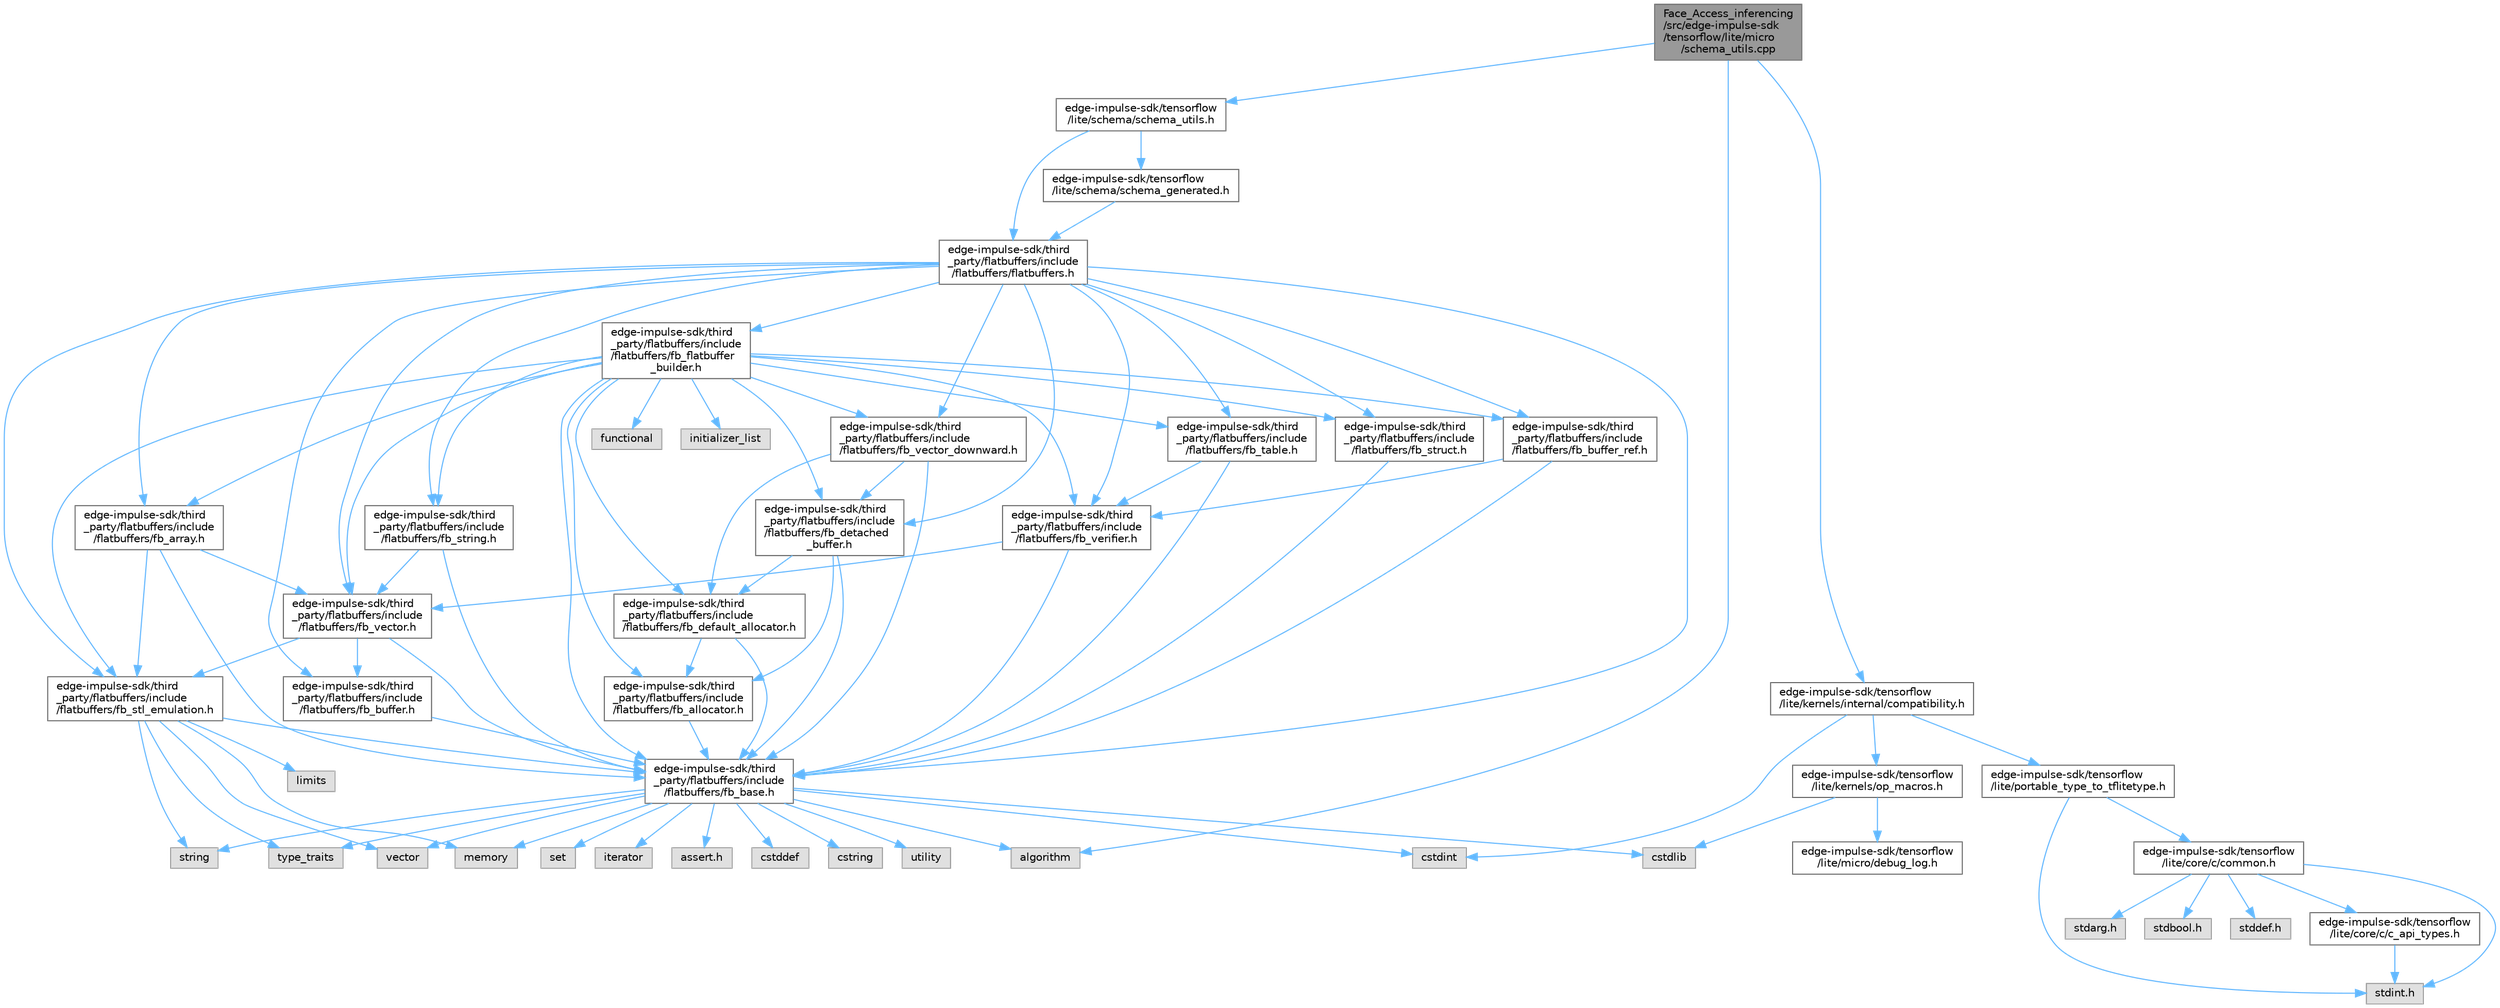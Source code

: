 digraph "Face_Access_inferencing/src/edge-impulse-sdk/tensorflow/lite/micro/schema_utils.cpp"
{
 // LATEX_PDF_SIZE
  bgcolor="transparent";
  edge [fontname=Helvetica,fontsize=10,labelfontname=Helvetica,labelfontsize=10];
  node [fontname=Helvetica,fontsize=10,shape=box,height=0.2,width=0.4];
  Node1 [id="Node000001",label="Face_Access_inferencing\l/src/edge-impulse-sdk\l/tensorflow/lite/micro\l/schema_utils.cpp",height=0.2,width=0.4,color="gray40", fillcolor="grey60", style="filled", fontcolor="black",tooltip=" "];
  Node1 -> Node2 [id="edge92_Node000001_Node000002",color="steelblue1",style="solid",tooltip=" "];
  Node2 [id="Node000002",label="edge-impulse-sdk/tensorflow\l/lite/schema/schema_utils.h",height=0.2,width=0.4,color="grey40", fillcolor="white", style="filled",URL="$_face___access__inferencing_2src_2edge-impulse-sdk_2tensorflow_2lite_2schema_2schema__utils_8h.html",tooltip=" "];
  Node2 -> Node3 [id="edge93_Node000002_Node000003",color="steelblue1",style="solid",tooltip=" "];
  Node3 [id="Node000003",label="edge-impulse-sdk/third\l_party/flatbuffers/include\l/flatbuffers/flatbuffers.h",height=0.2,width=0.4,color="grey40", fillcolor="white", style="filled",URL="$_face___access__inferencing_2src_2edge-impulse-sdk_2third__party_2flatbuffers_2include_2flatbuffers_2flatbuffers_8h.html",tooltip=" "];
  Node3 -> Node4 [id="edge94_Node000003_Node000004",color="steelblue1",style="solid",tooltip=" "];
  Node4 [id="Node000004",label="edge-impulse-sdk/third\l_party/flatbuffers/include\l/flatbuffers/fb_array.h",height=0.2,width=0.4,color="grey40", fillcolor="white", style="filled",URL="$fb__array_8h.html",tooltip=" "];
  Node4 -> Node5 [id="edge95_Node000004_Node000005",color="steelblue1",style="solid",tooltip=" "];
  Node5 [id="Node000005",label="edge-impulse-sdk/third\l_party/flatbuffers/include\l/flatbuffers/fb_base.h",height=0.2,width=0.4,color="grey40", fillcolor="white", style="filled",URL="$fb__base_8h.html",tooltip=" "];
  Node5 -> Node6 [id="edge96_Node000005_Node000006",color="steelblue1",style="solid",tooltip=" "];
  Node6 [id="Node000006",label="assert.h",height=0.2,width=0.4,color="grey60", fillcolor="#E0E0E0", style="filled",tooltip=" "];
  Node5 -> Node7 [id="edge97_Node000005_Node000007",color="steelblue1",style="solid",tooltip=" "];
  Node7 [id="Node000007",label="cstdint",height=0.2,width=0.4,color="grey60", fillcolor="#E0E0E0", style="filled",tooltip=" "];
  Node5 -> Node8 [id="edge98_Node000005_Node000008",color="steelblue1",style="solid",tooltip=" "];
  Node8 [id="Node000008",label="cstddef",height=0.2,width=0.4,color="grey60", fillcolor="#E0E0E0", style="filled",tooltip=" "];
  Node5 -> Node9 [id="edge99_Node000005_Node000009",color="steelblue1",style="solid",tooltip=" "];
  Node9 [id="Node000009",label="cstdlib",height=0.2,width=0.4,color="grey60", fillcolor="#E0E0E0", style="filled",tooltip=" "];
  Node5 -> Node10 [id="edge100_Node000005_Node000010",color="steelblue1",style="solid",tooltip=" "];
  Node10 [id="Node000010",label="cstring",height=0.2,width=0.4,color="grey60", fillcolor="#E0E0E0", style="filled",tooltip=" "];
  Node5 -> Node11 [id="edge101_Node000005_Node000011",color="steelblue1",style="solid",tooltip=" "];
  Node11 [id="Node000011",label="utility",height=0.2,width=0.4,color="grey60", fillcolor="#E0E0E0", style="filled",tooltip=" "];
  Node5 -> Node12 [id="edge102_Node000005_Node000012",color="steelblue1",style="solid",tooltip=" "];
  Node12 [id="Node000012",label="string",height=0.2,width=0.4,color="grey60", fillcolor="#E0E0E0", style="filled",tooltip=" "];
  Node5 -> Node13 [id="edge103_Node000005_Node000013",color="steelblue1",style="solid",tooltip=" "];
  Node13 [id="Node000013",label="type_traits",height=0.2,width=0.4,color="grey60", fillcolor="#E0E0E0", style="filled",tooltip=" "];
  Node5 -> Node14 [id="edge104_Node000005_Node000014",color="steelblue1",style="solid",tooltip=" "];
  Node14 [id="Node000014",label="vector",height=0.2,width=0.4,color="grey60", fillcolor="#E0E0E0", style="filled",tooltip=" "];
  Node5 -> Node15 [id="edge105_Node000005_Node000015",color="steelblue1",style="solid",tooltip=" "];
  Node15 [id="Node000015",label="set",height=0.2,width=0.4,color="grey60", fillcolor="#E0E0E0", style="filled",tooltip=" "];
  Node5 -> Node16 [id="edge106_Node000005_Node000016",color="steelblue1",style="solid",tooltip=" "];
  Node16 [id="Node000016",label="algorithm",height=0.2,width=0.4,color="grey60", fillcolor="#E0E0E0", style="filled",tooltip=" "];
  Node5 -> Node17 [id="edge107_Node000005_Node000017",color="steelblue1",style="solid",tooltip=" "];
  Node17 [id="Node000017",label="iterator",height=0.2,width=0.4,color="grey60", fillcolor="#E0E0E0", style="filled",tooltip=" "];
  Node5 -> Node18 [id="edge108_Node000005_Node000018",color="steelblue1",style="solid",tooltip=" "];
  Node18 [id="Node000018",label="memory",height=0.2,width=0.4,color="grey60", fillcolor="#E0E0E0", style="filled",tooltip=" "];
  Node4 -> Node19 [id="edge109_Node000004_Node000019",color="steelblue1",style="solid",tooltip=" "];
  Node19 [id="Node000019",label="edge-impulse-sdk/third\l_party/flatbuffers/include\l/flatbuffers/fb_stl_emulation.h",height=0.2,width=0.4,color="grey40", fillcolor="white", style="filled",URL="$fb__stl__emulation_8h.html",tooltip=" "];
  Node19 -> Node5 [id="edge110_Node000019_Node000005",color="steelblue1",style="solid",tooltip=" "];
  Node19 -> Node12 [id="edge111_Node000019_Node000012",color="steelblue1",style="solid",tooltip=" "];
  Node19 -> Node13 [id="edge112_Node000019_Node000013",color="steelblue1",style="solid",tooltip=" "];
  Node19 -> Node14 [id="edge113_Node000019_Node000014",color="steelblue1",style="solid",tooltip=" "];
  Node19 -> Node18 [id="edge114_Node000019_Node000018",color="steelblue1",style="solid",tooltip=" "];
  Node19 -> Node20 [id="edge115_Node000019_Node000020",color="steelblue1",style="solid",tooltip=" "];
  Node20 [id="Node000020",label="limits",height=0.2,width=0.4,color="grey60", fillcolor="#E0E0E0", style="filled",tooltip=" "];
  Node4 -> Node21 [id="edge116_Node000004_Node000021",color="steelblue1",style="solid",tooltip=" "];
  Node21 [id="Node000021",label="edge-impulse-sdk/third\l_party/flatbuffers/include\l/flatbuffers/fb_vector.h",height=0.2,width=0.4,color="grey40", fillcolor="white", style="filled",URL="$fb__vector_8h.html",tooltip=" "];
  Node21 -> Node5 [id="edge117_Node000021_Node000005",color="steelblue1",style="solid",tooltip=" "];
  Node21 -> Node22 [id="edge118_Node000021_Node000022",color="steelblue1",style="solid",tooltip=" "];
  Node22 [id="Node000022",label="edge-impulse-sdk/third\l_party/flatbuffers/include\l/flatbuffers/fb_buffer.h",height=0.2,width=0.4,color="grey40", fillcolor="white", style="filled",URL="$fb__buffer_8h.html",tooltip=" "];
  Node22 -> Node5 [id="edge119_Node000022_Node000005",color="steelblue1",style="solid",tooltip=" "];
  Node21 -> Node19 [id="edge120_Node000021_Node000019",color="steelblue1",style="solid",tooltip=" "];
  Node3 -> Node5 [id="edge121_Node000003_Node000005",color="steelblue1",style="solid",tooltip=" "];
  Node3 -> Node22 [id="edge122_Node000003_Node000022",color="steelblue1",style="solid",tooltip=" "];
  Node3 -> Node23 [id="edge123_Node000003_Node000023",color="steelblue1",style="solid",tooltip=" "];
  Node23 [id="Node000023",label="edge-impulse-sdk/third\l_party/flatbuffers/include\l/flatbuffers/fb_buffer_ref.h",height=0.2,width=0.4,color="grey40", fillcolor="white", style="filled",URL="$fb__buffer__ref_8h.html",tooltip=" "];
  Node23 -> Node5 [id="edge124_Node000023_Node000005",color="steelblue1",style="solid",tooltip=" "];
  Node23 -> Node24 [id="edge125_Node000023_Node000024",color="steelblue1",style="solid",tooltip=" "];
  Node24 [id="Node000024",label="edge-impulse-sdk/third\l_party/flatbuffers/include\l/flatbuffers/fb_verifier.h",height=0.2,width=0.4,color="grey40", fillcolor="white", style="filled",URL="$fb__verifier_8h.html",tooltip=" "];
  Node24 -> Node5 [id="edge126_Node000024_Node000005",color="steelblue1",style="solid",tooltip=" "];
  Node24 -> Node21 [id="edge127_Node000024_Node000021",color="steelblue1",style="solid",tooltip=" "];
  Node3 -> Node25 [id="edge128_Node000003_Node000025",color="steelblue1",style="solid",tooltip=" "];
  Node25 [id="Node000025",label="edge-impulse-sdk/third\l_party/flatbuffers/include\l/flatbuffers/fb_detached\l_buffer.h",height=0.2,width=0.4,color="grey40", fillcolor="white", style="filled",URL="$fb__detached__buffer_8h.html",tooltip=" "];
  Node25 -> Node26 [id="edge129_Node000025_Node000026",color="steelblue1",style="solid",tooltip=" "];
  Node26 [id="Node000026",label="edge-impulse-sdk/third\l_party/flatbuffers/include\l/flatbuffers/fb_allocator.h",height=0.2,width=0.4,color="grey40", fillcolor="white", style="filled",URL="$fb__allocator_8h.html",tooltip=" "];
  Node26 -> Node5 [id="edge130_Node000026_Node000005",color="steelblue1",style="solid",tooltip=" "];
  Node25 -> Node5 [id="edge131_Node000025_Node000005",color="steelblue1",style="solid",tooltip=" "];
  Node25 -> Node27 [id="edge132_Node000025_Node000027",color="steelblue1",style="solid",tooltip=" "];
  Node27 [id="Node000027",label="edge-impulse-sdk/third\l_party/flatbuffers/include\l/flatbuffers/fb_default_allocator.h",height=0.2,width=0.4,color="grey40", fillcolor="white", style="filled",URL="$fb__default__allocator_8h.html",tooltip=" "];
  Node27 -> Node26 [id="edge133_Node000027_Node000026",color="steelblue1",style="solid",tooltip=" "];
  Node27 -> Node5 [id="edge134_Node000027_Node000005",color="steelblue1",style="solid",tooltip=" "];
  Node3 -> Node28 [id="edge135_Node000003_Node000028",color="steelblue1",style="solid",tooltip=" "];
  Node28 [id="Node000028",label="edge-impulse-sdk/third\l_party/flatbuffers/include\l/flatbuffers/fb_flatbuffer\l_builder.h",height=0.2,width=0.4,color="grey40", fillcolor="white", style="filled",URL="$fb__flatbuffer__builder_8h.html",tooltip=" "];
  Node28 -> Node29 [id="edge136_Node000028_Node000029",color="steelblue1",style="solid",tooltip=" "];
  Node29 [id="Node000029",label="functional",height=0.2,width=0.4,color="grey60", fillcolor="#E0E0E0", style="filled",tooltip=" "];
  Node28 -> Node30 [id="edge137_Node000028_Node000030",color="steelblue1",style="solid",tooltip=" "];
  Node30 [id="Node000030",label="initializer_list",height=0.2,width=0.4,color="grey60", fillcolor="#E0E0E0", style="filled",tooltip=" "];
  Node28 -> Node26 [id="edge138_Node000028_Node000026",color="steelblue1",style="solid",tooltip=" "];
  Node28 -> Node4 [id="edge139_Node000028_Node000004",color="steelblue1",style="solid",tooltip=" "];
  Node28 -> Node5 [id="edge140_Node000028_Node000005",color="steelblue1",style="solid",tooltip=" "];
  Node28 -> Node23 [id="edge141_Node000028_Node000023",color="steelblue1",style="solid",tooltip=" "];
  Node28 -> Node27 [id="edge142_Node000028_Node000027",color="steelblue1",style="solid",tooltip=" "];
  Node28 -> Node25 [id="edge143_Node000028_Node000025",color="steelblue1",style="solid",tooltip=" "];
  Node28 -> Node19 [id="edge144_Node000028_Node000019",color="steelblue1",style="solid",tooltip=" "];
  Node28 -> Node31 [id="edge145_Node000028_Node000031",color="steelblue1",style="solid",tooltip=" "];
  Node31 [id="Node000031",label="edge-impulse-sdk/third\l_party/flatbuffers/include\l/flatbuffers/fb_string.h",height=0.2,width=0.4,color="grey40", fillcolor="white", style="filled",URL="$fb__string_8h.html",tooltip=" "];
  Node31 -> Node5 [id="edge146_Node000031_Node000005",color="steelblue1",style="solid",tooltip=" "];
  Node31 -> Node21 [id="edge147_Node000031_Node000021",color="steelblue1",style="solid",tooltip=" "];
  Node28 -> Node32 [id="edge148_Node000028_Node000032",color="steelblue1",style="solid",tooltip=" "];
  Node32 [id="Node000032",label="edge-impulse-sdk/third\l_party/flatbuffers/include\l/flatbuffers/fb_struct.h",height=0.2,width=0.4,color="grey40", fillcolor="white", style="filled",URL="$fb__struct_8h.html",tooltip=" "];
  Node32 -> Node5 [id="edge149_Node000032_Node000005",color="steelblue1",style="solid",tooltip=" "];
  Node28 -> Node33 [id="edge150_Node000028_Node000033",color="steelblue1",style="solid",tooltip=" "];
  Node33 [id="Node000033",label="edge-impulse-sdk/third\l_party/flatbuffers/include\l/flatbuffers/fb_table.h",height=0.2,width=0.4,color="grey40", fillcolor="white", style="filled",URL="$fb__table_8h.html",tooltip=" "];
  Node33 -> Node5 [id="edge151_Node000033_Node000005",color="steelblue1",style="solid",tooltip=" "];
  Node33 -> Node24 [id="edge152_Node000033_Node000024",color="steelblue1",style="solid",tooltip=" "];
  Node28 -> Node21 [id="edge153_Node000028_Node000021",color="steelblue1",style="solid",tooltip=" "];
  Node28 -> Node34 [id="edge154_Node000028_Node000034",color="steelblue1",style="solid",tooltip=" "];
  Node34 [id="Node000034",label="edge-impulse-sdk/third\l_party/flatbuffers/include\l/flatbuffers/fb_vector_downward.h",height=0.2,width=0.4,color="grey40", fillcolor="white", style="filled",URL="$fb__vector__downward_8h.html",tooltip=" "];
  Node34 -> Node5 [id="edge155_Node000034_Node000005",color="steelblue1",style="solid",tooltip=" "];
  Node34 -> Node27 [id="edge156_Node000034_Node000027",color="steelblue1",style="solid",tooltip=" "];
  Node34 -> Node25 [id="edge157_Node000034_Node000025",color="steelblue1",style="solid",tooltip=" "];
  Node28 -> Node24 [id="edge158_Node000028_Node000024",color="steelblue1",style="solid",tooltip=" "];
  Node3 -> Node19 [id="edge159_Node000003_Node000019",color="steelblue1",style="solid",tooltip=" "];
  Node3 -> Node31 [id="edge160_Node000003_Node000031",color="steelblue1",style="solid",tooltip=" "];
  Node3 -> Node32 [id="edge161_Node000003_Node000032",color="steelblue1",style="solid",tooltip=" "];
  Node3 -> Node33 [id="edge162_Node000003_Node000033",color="steelblue1",style="solid",tooltip=" "];
  Node3 -> Node21 [id="edge163_Node000003_Node000021",color="steelblue1",style="solid",tooltip=" "];
  Node3 -> Node34 [id="edge164_Node000003_Node000034",color="steelblue1",style="solid",tooltip=" "];
  Node3 -> Node24 [id="edge165_Node000003_Node000024",color="steelblue1",style="solid",tooltip=" "];
  Node2 -> Node35 [id="edge166_Node000002_Node000035",color="steelblue1",style="solid",tooltip=" "];
  Node35 [id="Node000035",label="edge-impulse-sdk/tensorflow\l/lite/schema/schema_generated.h",height=0.2,width=0.4,color="grey40", fillcolor="white", style="filled",URL="$_face___access__inferencing_2src_2edge-impulse-sdk_2tensorflow_2lite_2schema_2schema__generated_8h.html",tooltip=" "];
  Node35 -> Node3 [id="edge167_Node000035_Node000003",color="steelblue1",style="solid",tooltip=" "];
  Node1 -> Node16 [id="edge168_Node000001_Node000016",color="steelblue1",style="solid",tooltip=" "];
  Node1 -> Node36 [id="edge169_Node000001_Node000036",color="steelblue1",style="solid",tooltip=" "];
  Node36 [id="Node000036",label="edge-impulse-sdk/tensorflow\l/lite/kernels/internal/compatibility.h",height=0.2,width=0.4,color="grey40", fillcolor="white", style="filled",URL="$_face___access__inferencing_2src_2edge-impulse-sdk_2tensorflow_2lite_2kernels_2internal_2compatibility_8h.html",tooltip=" "];
  Node36 -> Node7 [id="edge170_Node000036_Node000007",color="steelblue1",style="solid",tooltip=" "];
  Node36 -> Node37 [id="edge171_Node000036_Node000037",color="steelblue1",style="solid",tooltip=" "];
  Node37 [id="Node000037",label="edge-impulse-sdk/tensorflow\l/lite/portable_type_to_tflitetype.h",height=0.2,width=0.4,color="grey40", fillcolor="white", style="filled",URL="$_face___access__inferencing_2src_2edge-impulse-sdk_2tensorflow_2lite_2portable__type__to__tflitetype_8h.html",tooltip=" "];
  Node37 -> Node38 [id="edge172_Node000037_Node000038",color="steelblue1",style="solid",tooltip=" "];
  Node38 [id="Node000038",label="stdint.h",height=0.2,width=0.4,color="grey60", fillcolor="#E0E0E0", style="filled",tooltip=" "];
  Node37 -> Node39 [id="edge173_Node000037_Node000039",color="steelblue1",style="solid",tooltip=" "];
  Node39 [id="Node000039",label="edge-impulse-sdk/tensorflow\l/lite/core/c/common.h",height=0.2,width=0.4,color="grey40", fillcolor="white", style="filled",URL="$_face___access__inferencing_2src_2edge-impulse-sdk_2tensorflow_2lite_2core_2c_2common_8h.html",tooltip=" "];
  Node39 -> Node40 [id="edge174_Node000039_Node000040",color="steelblue1",style="solid",tooltip=" "];
  Node40 [id="Node000040",label="stdarg.h",height=0.2,width=0.4,color="grey60", fillcolor="#E0E0E0", style="filled",tooltip=" "];
  Node39 -> Node41 [id="edge175_Node000039_Node000041",color="steelblue1",style="solid",tooltip=" "];
  Node41 [id="Node000041",label="stdbool.h",height=0.2,width=0.4,color="grey60", fillcolor="#E0E0E0", style="filled",tooltip=" "];
  Node39 -> Node42 [id="edge176_Node000039_Node000042",color="steelblue1",style="solid",tooltip=" "];
  Node42 [id="Node000042",label="stddef.h",height=0.2,width=0.4,color="grey60", fillcolor="#E0E0E0", style="filled",tooltip=" "];
  Node39 -> Node38 [id="edge177_Node000039_Node000038",color="steelblue1",style="solid",tooltip=" "];
  Node39 -> Node43 [id="edge178_Node000039_Node000043",color="steelblue1",style="solid",tooltip=" "];
  Node43 [id="Node000043",label="edge-impulse-sdk/tensorflow\l/lite/core/c/c_api_types.h",height=0.2,width=0.4,color="grey40", fillcolor="white", style="filled",URL="$_face___access__inferencing_2src_2edge-impulse-sdk_2tensorflow_2lite_2core_2c_2c__api__types_8h.html",tooltip=" "];
  Node43 -> Node38 [id="edge179_Node000043_Node000038",color="steelblue1",style="solid",tooltip=" "];
  Node36 -> Node44 [id="edge180_Node000036_Node000044",color="steelblue1",style="solid",tooltip=" "];
  Node44 [id="Node000044",label="edge-impulse-sdk/tensorflow\l/lite/kernels/op_macros.h",height=0.2,width=0.4,color="grey40", fillcolor="white", style="filled",URL="$_face___access__inferencing_2src_2edge-impulse-sdk_2tensorflow_2lite_2kernels_2op__macros_8h.html",tooltip=" "];
  Node44 -> Node45 [id="edge181_Node000044_Node000045",color="steelblue1",style="solid",tooltip=" "];
  Node45 [id="Node000045",label="edge-impulse-sdk/tensorflow\l/lite/micro/debug_log.h",height=0.2,width=0.4,color="grey40", fillcolor="white", style="filled",URL="$_face___access__inferencing_2src_2edge-impulse-sdk_2tensorflow_2lite_2micro_2debug__log_8h.html",tooltip=" "];
  Node44 -> Node9 [id="edge182_Node000044_Node000009",color="steelblue1",style="solid",tooltip=" "];
}
